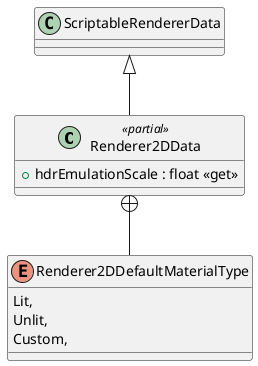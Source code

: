 @startuml
class Renderer2DData <<partial>> {
    + hdrEmulationScale : float <<get>>
}
enum Renderer2DDefaultMaterialType {
    Lit,
    Unlit,
    Custom,
}
ScriptableRendererData <|-- Renderer2DData
Renderer2DData +-- Renderer2DDefaultMaterialType
@enduml
